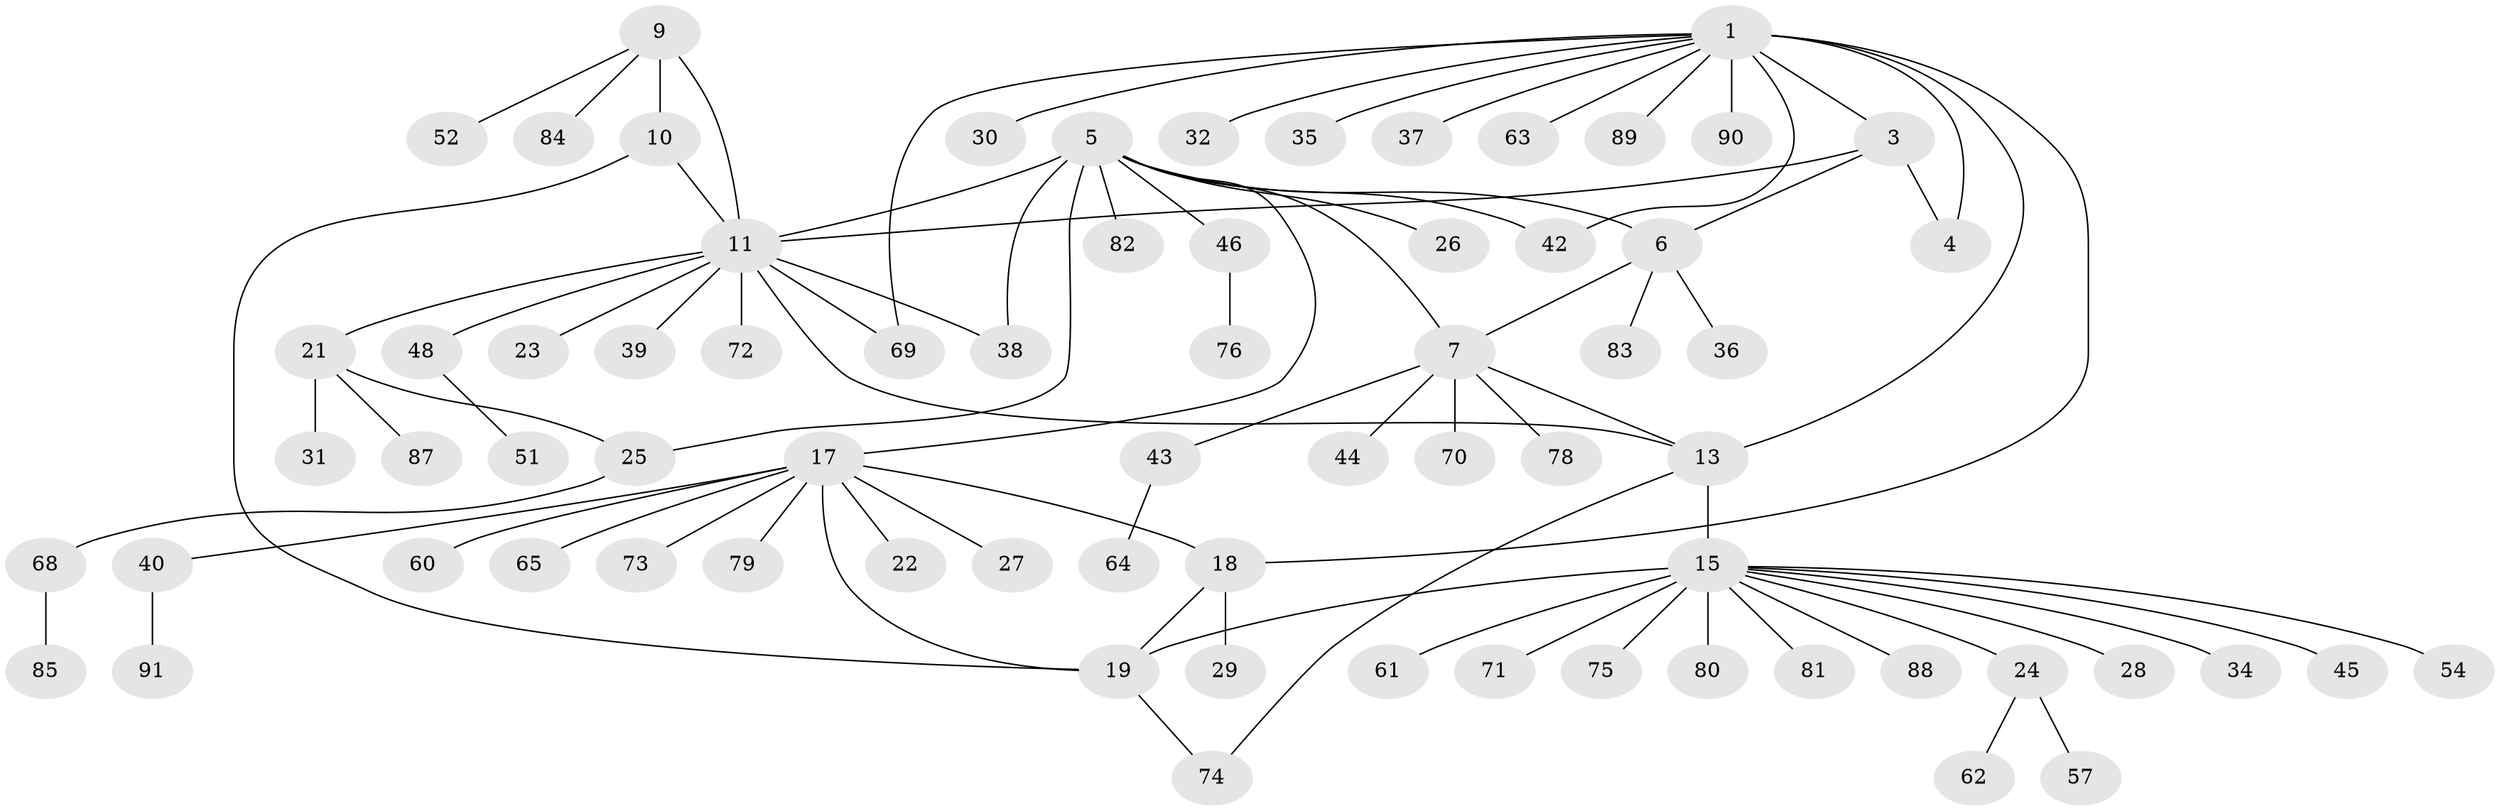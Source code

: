 // original degree distribution, {7: 0.04395604395604396, 10: 0.02197802197802198, 5: 0.054945054945054944, 4: 0.054945054945054944, 12: 0.02197802197802198, 6: 0.04395604395604396, 9: 0.01098901098901099, 1: 0.5824175824175825, 2: 0.15384615384615385, 3: 0.01098901098901099}
// Generated by graph-tools (version 1.1) at 2025/42/03/06/25 10:42:09]
// undirected, 71 vertices, 85 edges
graph export_dot {
graph [start="1"]
  node [color=gray90,style=filled];
  1 [super="+2"];
  3;
  4 [super="+59"];
  5 [super="+33"];
  6 [super="+58"];
  7 [super="+8"];
  9 [super="+49"];
  10;
  11 [super="+12"];
  13 [super="+14"];
  15 [super="+16"];
  17 [super="+20"];
  18;
  19 [super="+41"];
  21 [super="+47"];
  22;
  23;
  24 [super="+66"];
  25 [super="+67"];
  26;
  27;
  28;
  29 [super="+77"];
  30;
  31;
  32 [super="+56"];
  34;
  35;
  36 [super="+50"];
  37;
  38;
  39;
  40;
  42;
  43 [super="+55"];
  44;
  45;
  46 [super="+53"];
  48;
  51 [super="+86"];
  52;
  54;
  57;
  60;
  61;
  62;
  63;
  64;
  65;
  68;
  69;
  70;
  71;
  72;
  73;
  74;
  75;
  76;
  78;
  79;
  80;
  81;
  82;
  83;
  84;
  85;
  87;
  88;
  89;
  90;
  91;
  1 -- 3 [weight=2];
  1 -- 4 [weight=2];
  1 -- 32;
  1 -- 37;
  1 -- 63;
  1 -- 89;
  1 -- 35;
  1 -- 69;
  1 -- 42;
  1 -- 18;
  1 -- 90;
  1 -- 30;
  1 -- 13;
  3 -- 4;
  3 -- 6;
  3 -- 11;
  5 -- 6;
  5 -- 7 [weight=2];
  5 -- 11;
  5 -- 17;
  5 -- 25;
  5 -- 26;
  5 -- 38;
  5 -- 42;
  5 -- 46;
  5 -- 82;
  6 -- 7 [weight=2];
  6 -- 36;
  6 -- 83;
  7 -- 78;
  7 -- 13;
  7 -- 70;
  7 -- 43;
  7 -- 44;
  9 -- 10;
  9 -- 11 [weight=2];
  9 -- 52;
  9 -- 84;
  10 -- 11 [weight=2];
  10 -- 19;
  11 -- 13;
  11 -- 23;
  11 -- 39;
  11 -- 48;
  11 -- 72;
  11 -- 69;
  11 -- 21;
  11 -- 38;
  13 -- 15 [weight=4];
  13 -- 74;
  15 -- 19 [weight=2];
  15 -- 28;
  15 -- 34;
  15 -- 54;
  15 -- 61;
  15 -- 75;
  15 -- 80;
  15 -- 81;
  15 -- 45;
  15 -- 71;
  15 -- 24;
  15 -- 88;
  17 -- 18 [weight=2];
  17 -- 19 [weight=2];
  17 -- 22;
  17 -- 27;
  17 -- 40;
  17 -- 60;
  17 -- 65;
  17 -- 73;
  17 -- 79;
  18 -- 19;
  18 -- 29;
  19 -- 74;
  21 -- 25;
  21 -- 31;
  21 -- 87;
  24 -- 57;
  24 -- 62;
  25 -- 68;
  40 -- 91;
  43 -- 64;
  46 -- 76;
  48 -- 51;
  68 -- 85;
}
